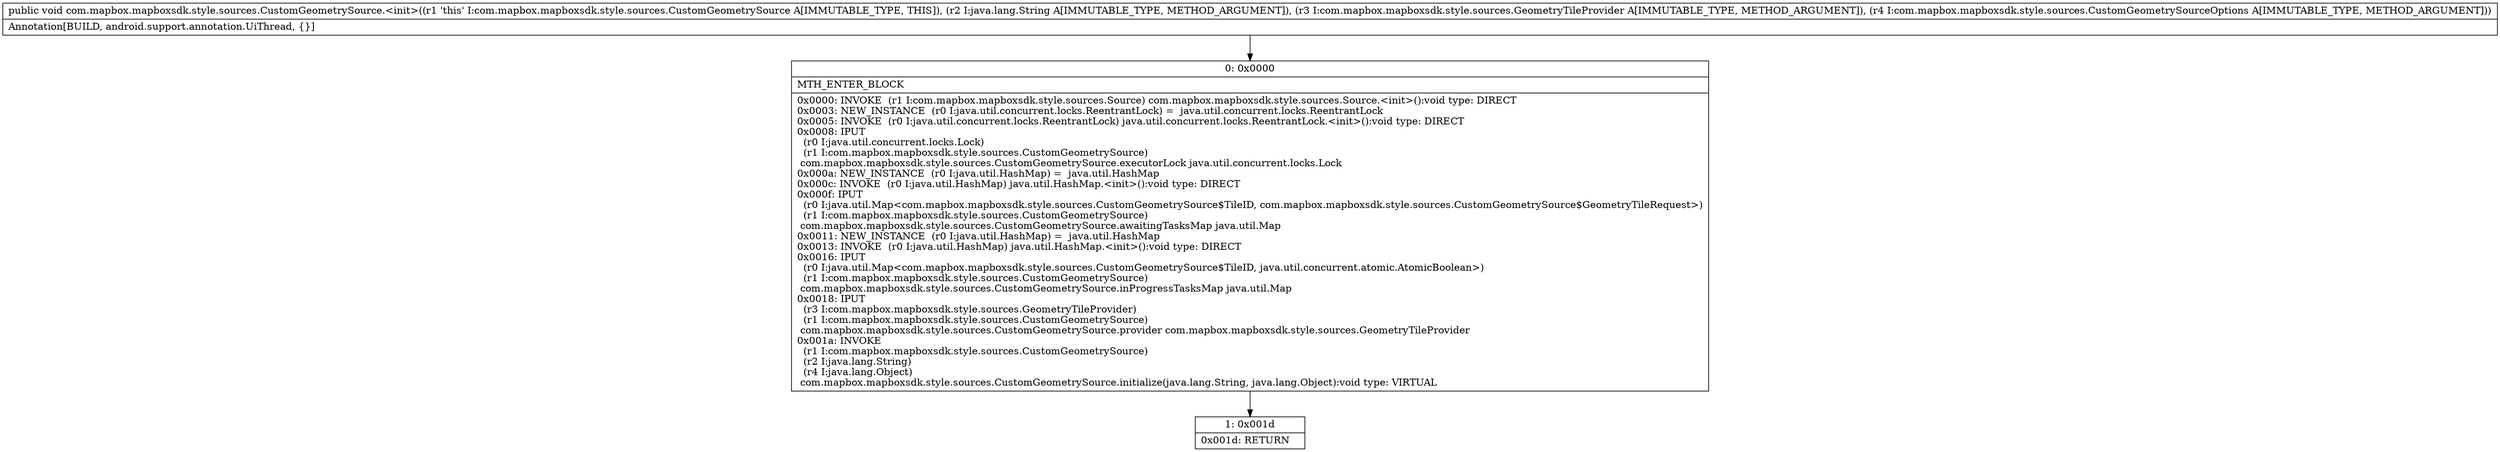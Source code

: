 digraph "CFG forcom.mapbox.mapboxsdk.style.sources.CustomGeometrySource.\<init\>(Ljava\/lang\/String;Lcom\/mapbox\/mapboxsdk\/style\/sources\/GeometryTileProvider;Lcom\/mapbox\/mapboxsdk\/style\/sources\/CustomGeometrySourceOptions;)V" {
Node_0 [shape=record,label="{0\:\ 0x0000|MTH_ENTER_BLOCK\l|0x0000: INVOKE  (r1 I:com.mapbox.mapboxsdk.style.sources.Source) com.mapbox.mapboxsdk.style.sources.Source.\<init\>():void type: DIRECT \l0x0003: NEW_INSTANCE  (r0 I:java.util.concurrent.locks.ReentrantLock) =  java.util.concurrent.locks.ReentrantLock \l0x0005: INVOKE  (r0 I:java.util.concurrent.locks.ReentrantLock) java.util.concurrent.locks.ReentrantLock.\<init\>():void type: DIRECT \l0x0008: IPUT  \l  (r0 I:java.util.concurrent.locks.Lock)\l  (r1 I:com.mapbox.mapboxsdk.style.sources.CustomGeometrySource)\l com.mapbox.mapboxsdk.style.sources.CustomGeometrySource.executorLock java.util.concurrent.locks.Lock \l0x000a: NEW_INSTANCE  (r0 I:java.util.HashMap) =  java.util.HashMap \l0x000c: INVOKE  (r0 I:java.util.HashMap) java.util.HashMap.\<init\>():void type: DIRECT \l0x000f: IPUT  \l  (r0 I:java.util.Map\<com.mapbox.mapboxsdk.style.sources.CustomGeometrySource$TileID, com.mapbox.mapboxsdk.style.sources.CustomGeometrySource$GeometryTileRequest\>)\l  (r1 I:com.mapbox.mapboxsdk.style.sources.CustomGeometrySource)\l com.mapbox.mapboxsdk.style.sources.CustomGeometrySource.awaitingTasksMap java.util.Map \l0x0011: NEW_INSTANCE  (r0 I:java.util.HashMap) =  java.util.HashMap \l0x0013: INVOKE  (r0 I:java.util.HashMap) java.util.HashMap.\<init\>():void type: DIRECT \l0x0016: IPUT  \l  (r0 I:java.util.Map\<com.mapbox.mapboxsdk.style.sources.CustomGeometrySource$TileID, java.util.concurrent.atomic.AtomicBoolean\>)\l  (r1 I:com.mapbox.mapboxsdk.style.sources.CustomGeometrySource)\l com.mapbox.mapboxsdk.style.sources.CustomGeometrySource.inProgressTasksMap java.util.Map \l0x0018: IPUT  \l  (r3 I:com.mapbox.mapboxsdk.style.sources.GeometryTileProvider)\l  (r1 I:com.mapbox.mapboxsdk.style.sources.CustomGeometrySource)\l com.mapbox.mapboxsdk.style.sources.CustomGeometrySource.provider com.mapbox.mapboxsdk.style.sources.GeometryTileProvider \l0x001a: INVOKE  \l  (r1 I:com.mapbox.mapboxsdk.style.sources.CustomGeometrySource)\l  (r2 I:java.lang.String)\l  (r4 I:java.lang.Object)\l com.mapbox.mapboxsdk.style.sources.CustomGeometrySource.initialize(java.lang.String, java.lang.Object):void type: VIRTUAL \l}"];
Node_1 [shape=record,label="{1\:\ 0x001d|0x001d: RETURN   \l}"];
MethodNode[shape=record,label="{public void com.mapbox.mapboxsdk.style.sources.CustomGeometrySource.\<init\>((r1 'this' I:com.mapbox.mapboxsdk.style.sources.CustomGeometrySource A[IMMUTABLE_TYPE, THIS]), (r2 I:java.lang.String A[IMMUTABLE_TYPE, METHOD_ARGUMENT]), (r3 I:com.mapbox.mapboxsdk.style.sources.GeometryTileProvider A[IMMUTABLE_TYPE, METHOD_ARGUMENT]), (r4 I:com.mapbox.mapboxsdk.style.sources.CustomGeometrySourceOptions A[IMMUTABLE_TYPE, METHOD_ARGUMENT]))  | Annotation[BUILD, android.support.annotation.UiThread, \{\}]\l}"];
MethodNode -> Node_0;
Node_0 -> Node_1;
}

